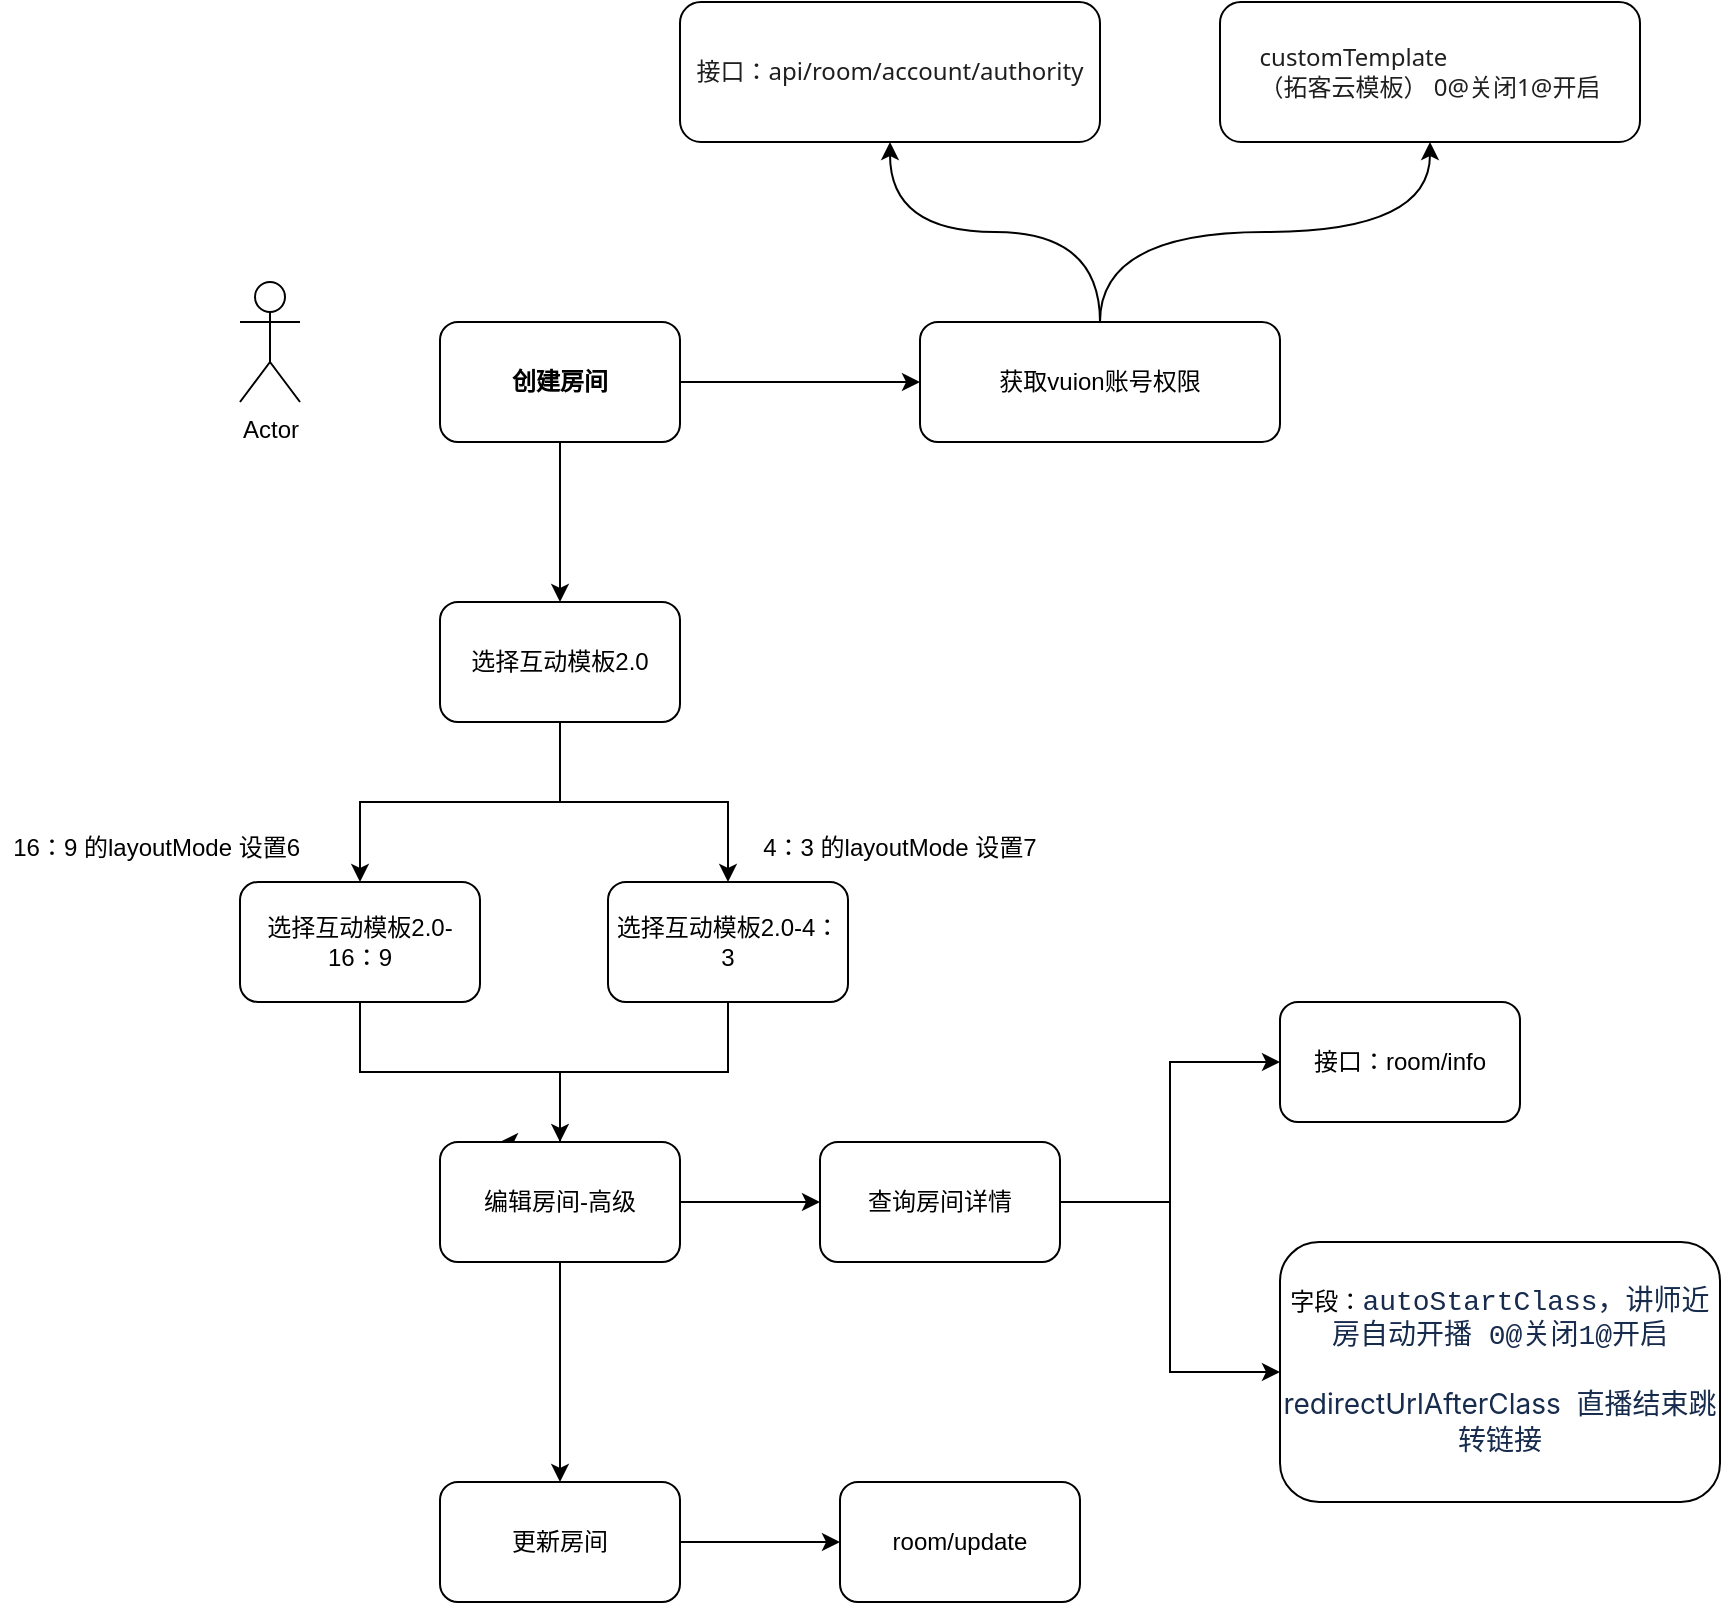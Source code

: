 <mxfile version="28.2.8">
  <diagram name="第 1 页" id="CePvX0jpmV7Ojrq6W947">
    <mxGraphModel dx="1822" dy="815" grid="1" gridSize="10" guides="1" tooltips="1" connect="1" arrows="1" fold="1" page="1" pageScale="1" pageWidth="827" pageHeight="1169" math="0" shadow="0">
      <root>
        <mxCell id="0" />
        <mxCell id="1" parent="0" />
        <mxCell id="Pa1YZveFJwInNNt8BOtf-7" value="" style="edgeStyle=orthogonalEdgeStyle;rounded=0;orthogonalLoop=1;jettySize=auto;html=1;" edge="1" parent="1" source="Pa1YZveFJwInNNt8BOtf-1" target="Pa1YZveFJwInNNt8BOtf-6">
          <mxGeometry relative="1" as="geometry" />
        </mxCell>
        <mxCell id="Pa1YZveFJwInNNt8BOtf-17" value="" style="edgeStyle=orthogonalEdgeStyle;rounded=0;orthogonalLoop=1;jettySize=auto;html=1;" edge="1" parent="1" source="Pa1YZveFJwInNNt8BOtf-1" target="Pa1YZveFJwInNNt8BOtf-16">
          <mxGeometry relative="1" as="geometry" />
        </mxCell>
        <mxCell id="Pa1YZveFJwInNNt8BOtf-1" value="&lt;b&gt;创建房间&lt;/b&gt;" style="rounded=1;whiteSpace=wrap;html=1;" vertex="1" parent="1">
          <mxGeometry x="270" y="170" width="120" height="60" as="geometry" />
        </mxCell>
        <mxCell id="Pa1YZveFJwInNNt8BOtf-2" value="Actor" style="shape=umlActor;verticalLabelPosition=bottom;verticalAlign=top;html=1;outlineConnect=0;" vertex="1" parent="1">
          <mxGeometry x="170" y="150" width="30" height="60" as="geometry" />
        </mxCell>
        <mxCell id="Pa1YZveFJwInNNt8BOtf-14" style="edgeStyle=orthogonalEdgeStyle;rounded=0;orthogonalLoop=1;jettySize=auto;html=1;curved=1;exitX=0.5;exitY=0;exitDx=0;exitDy=0;" edge="1" parent="1" source="Pa1YZveFJwInNNt8BOtf-6" target="Pa1YZveFJwInNNt8BOtf-13">
          <mxGeometry relative="1" as="geometry" />
        </mxCell>
        <mxCell id="Pa1YZveFJwInNNt8BOtf-15" style="edgeStyle=orthogonalEdgeStyle;rounded=0;orthogonalLoop=1;jettySize=auto;html=1;entryX=0.5;entryY=1;entryDx=0;entryDy=0;curved=1;" edge="1" parent="1" source="Pa1YZveFJwInNNt8BOtf-6" target="Pa1YZveFJwInNNt8BOtf-11">
          <mxGeometry relative="1" as="geometry" />
        </mxCell>
        <mxCell id="Pa1YZveFJwInNNt8BOtf-6" value="获取vuion账号权限" style="whiteSpace=wrap;html=1;rounded=1;" vertex="1" parent="1">
          <mxGeometry x="510" y="170" width="180" height="60" as="geometry" />
        </mxCell>
        <mxCell id="Pa1YZveFJwInNNt8BOtf-11" value="&lt;span style=&quot;color: rgb(31, 31, 31); font-family: system-ui, sans-serif; text-align: start; background-color: rgb(255, 255, 255);&quot;&gt;接口：api/room/account/authority&lt;/span&gt;" style="rounded=1;whiteSpace=wrap;html=1;" vertex="1" parent="1">
          <mxGeometry x="390" y="10" width="210" height="70" as="geometry" />
        </mxCell>
        <mxCell id="Pa1YZveFJwInNNt8BOtf-13" value="&lt;div style=&quot;text-align: start;&quot;&gt;&lt;font face=&quot;system-ui, sans-serif&quot; color=&quot;#1f1f1f&quot;&gt;&lt;span style=&quot;background-color: rgb(255, 255, 255);&quot;&gt;customTemplate&amp;nbsp;&lt;/span&gt;&lt;/font&gt;&lt;/div&gt;&lt;div style=&quot;text-align: start;&quot;&gt;&lt;font face=&quot;system-ui, sans-serif&quot; color=&quot;#1f1f1f&quot;&gt;&lt;span style=&quot;background-color: rgb(255, 255, 255);&quot;&gt;（拓客云模板） 0@关闭1@开启&lt;/span&gt;&lt;/font&gt;&lt;/div&gt;" style="rounded=1;whiteSpace=wrap;html=1;" vertex="1" parent="1">
          <mxGeometry x="660" y="10" width="210" height="70" as="geometry" />
        </mxCell>
        <mxCell id="Pa1YZveFJwInNNt8BOtf-19" value="" style="edgeStyle=orthogonalEdgeStyle;rounded=0;orthogonalLoop=1;jettySize=auto;html=1;" edge="1" parent="1" source="Pa1YZveFJwInNNt8BOtf-16" target="Pa1YZveFJwInNNt8BOtf-18">
          <mxGeometry relative="1" as="geometry" />
        </mxCell>
        <mxCell id="Pa1YZveFJwInNNt8BOtf-21" style="edgeStyle=orthogonalEdgeStyle;rounded=0;orthogonalLoop=1;jettySize=auto;html=1;entryX=0.5;entryY=0;entryDx=0;entryDy=0;" edge="1" parent="1" source="Pa1YZveFJwInNNt8BOtf-16" target="Pa1YZveFJwInNNt8BOtf-20">
          <mxGeometry relative="1" as="geometry" />
        </mxCell>
        <mxCell id="Pa1YZveFJwInNNt8BOtf-16" value="选择互动模板2.0" style="whiteSpace=wrap;html=1;rounded=1;" vertex="1" parent="1">
          <mxGeometry x="270" y="310" width="120" height="60" as="geometry" />
        </mxCell>
        <mxCell id="Pa1YZveFJwInNNt8BOtf-27" style="edgeStyle=orthogonalEdgeStyle;rounded=0;orthogonalLoop=1;jettySize=auto;html=1;entryX=0.25;entryY=0;entryDx=0;entryDy=0;" edge="1" parent="1" source="Pa1YZveFJwInNNt8BOtf-18" target="Pa1YZveFJwInNNt8BOtf-26">
          <mxGeometry relative="1" as="geometry">
            <Array as="points">
              <mxPoint x="230" y="545" />
              <mxPoint x="330" y="545" />
              <mxPoint x="330" y="580" />
            </Array>
          </mxGeometry>
        </mxCell>
        <mxCell id="Pa1YZveFJwInNNt8BOtf-18" value="选择互动模板2.0-16：9" style="whiteSpace=wrap;html=1;rounded=1;" vertex="1" parent="1">
          <mxGeometry x="170" y="450" width="120" height="60" as="geometry" />
        </mxCell>
        <mxCell id="Pa1YZveFJwInNNt8BOtf-28" style="edgeStyle=orthogonalEdgeStyle;rounded=0;orthogonalLoop=1;jettySize=auto;html=1;entryX=0.5;entryY=0;entryDx=0;entryDy=0;" edge="1" parent="1" source="Pa1YZveFJwInNNt8BOtf-20" target="Pa1YZveFJwInNNt8BOtf-26">
          <mxGeometry relative="1" as="geometry" />
        </mxCell>
        <mxCell id="Pa1YZveFJwInNNt8BOtf-20" value="选择互动模板2.0-4：3" style="whiteSpace=wrap;html=1;rounded=1;" vertex="1" parent="1">
          <mxGeometry x="354" y="450" width="120" height="60" as="geometry" />
        </mxCell>
        <mxCell id="Pa1YZveFJwInNNt8BOtf-22" value="16：9 的layoutMode 设置6&amp;nbsp;" style="text;html=1;whiteSpace=wrap;strokeColor=none;fillColor=none;align=center;verticalAlign=middle;rounded=0;" vertex="1" parent="1">
          <mxGeometry x="50" y="420" width="160" height="25" as="geometry" />
        </mxCell>
        <mxCell id="Pa1YZveFJwInNNt8BOtf-24" value="4：3 的layoutMode 设置7" style="text;html=1;whiteSpace=wrap;strokeColor=none;fillColor=none;align=center;verticalAlign=middle;rounded=0;" vertex="1" parent="1">
          <mxGeometry x="420" y="417.5" width="160" height="30" as="geometry" />
        </mxCell>
        <mxCell id="Pa1YZveFJwInNNt8BOtf-30" value="" style="edgeStyle=orthogonalEdgeStyle;rounded=0;orthogonalLoop=1;jettySize=auto;html=1;" edge="1" parent="1" source="Pa1YZveFJwInNNt8BOtf-26" target="Pa1YZveFJwInNNt8BOtf-29">
          <mxGeometry relative="1" as="geometry" />
        </mxCell>
        <mxCell id="Pa1YZveFJwInNNt8BOtf-36" value="" style="edgeStyle=orthogonalEdgeStyle;rounded=0;orthogonalLoop=1;jettySize=auto;html=1;" edge="1" parent="1" source="Pa1YZveFJwInNNt8BOtf-26" target="Pa1YZveFJwInNNt8BOtf-35">
          <mxGeometry relative="1" as="geometry" />
        </mxCell>
        <mxCell id="Pa1YZveFJwInNNt8BOtf-26" value="编辑房间-高级" style="whiteSpace=wrap;html=1;rounded=1;" vertex="1" parent="1">
          <mxGeometry x="270" y="580" width="120" height="60" as="geometry" />
        </mxCell>
        <mxCell id="Pa1YZveFJwInNNt8BOtf-31" style="edgeStyle=orthogonalEdgeStyle;rounded=0;orthogonalLoop=1;jettySize=auto;html=1;entryX=0;entryY=0.5;entryDx=0;entryDy=0;" edge="1" parent="1" source="Pa1YZveFJwInNNt8BOtf-29" target="Pa1YZveFJwInNNt8BOtf-32">
          <mxGeometry relative="1" as="geometry">
            <mxPoint x="720" y="460" as="targetPoint" />
          </mxGeometry>
        </mxCell>
        <mxCell id="Pa1YZveFJwInNNt8BOtf-34" style="edgeStyle=orthogonalEdgeStyle;rounded=0;orthogonalLoop=1;jettySize=auto;html=1;entryX=0;entryY=0.5;entryDx=0;entryDy=0;" edge="1" parent="1" source="Pa1YZveFJwInNNt8BOtf-29" target="Pa1YZveFJwInNNt8BOtf-33">
          <mxGeometry relative="1" as="geometry" />
        </mxCell>
        <mxCell id="Pa1YZveFJwInNNt8BOtf-29" value="查询房间详情" style="whiteSpace=wrap;html=1;rounded=1;" vertex="1" parent="1">
          <mxGeometry x="460" y="580" width="120" height="60" as="geometry" />
        </mxCell>
        <mxCell id="Pa1YZveFJwInNNt8BOtf-32" value="接口：room/info" style="rounded=1;whiteSpace=wrap;html=1;" vertex="1" parent="1">
          <mxGeometry x="690" y="510" width="120" height="60" as="geometry" />
        </mxCell>
        <mxCell id="Pa1YZveFJwInNNt8BOtf-33" value="字段：&lt;span style=&quot;font-family: SFMono-Medium, &amp;quot;SF Mono&amp;quot;, &amp;quot;Segoe UI Mono&amp;quot;, &amp;quot;Roboto Mono&amp;quot;, &amp;quot;Ubuntu Mono&amp;quot;, Menlo, Courier, monospace; background-color: rgb(255, 255, 255); color: rgb(23, 43, 77); font-size: 14px; text-align: start;&quot;&gt;autoStartClass，讲师近房自动开播 0@关闭1@开启&lt;/span&gt;&lt;div&gt;&lt;span style=&quot;font-family: SFMono-Medium, &amp;quot;SF Mono&amp;quot;, &amp;quot;Segoe UI Mono&amp;quot;, &amp;quot;Roboto Mono&amp;quot;, &amp;quot;Ubuntu Mono&amp;quot;, Menlo, Courier, monospace; background-color: rgb(255, 255, 255); color: rgb(23, 43, 77); font-size: 14px; text-align: start;&quot;&gt;&lt;span style=&quot;font-family: -apple-system, BlinkMacSystemFont, &amp;quot;Segoe UI&amp;quot;, Roboto, Oxygen, Ubuntu, &amp;quot;Fira Sans&amp;quot;, &amp;quot;Droid Sans&amp;quot;, &amp;quot;Helvetica Neue&amp;quot;, sans-serif;&quot;&gt;&lt;br&gt;&lt;/span&gt;&lt;/span&gt;&lt;/div&gt;&lt;div&gt;&lt;span style=&quot;font-family: SFMono-Medium, &amp;quot;SF Mono&amp;quot;, &amp;quot;Segoe UI Mono&amp;quot;, &amp;quot;Roboto Mono&amp;quot;, &amp;quot;Ubuntu Mono&amp;quot;, Menlo, Courier, monospace; background-color: rgb(255, 255, 255); color: rgb(23, 43, 77); font-size: 14px; text-align: start;&quot;&gt;&lt;span style=&quot;font-family: -apple-system, BlinkMacSystemFont, &amp;quot;Segoe UI&amp;quot;, Roboto, Oxygen, Ubuntu, &amp;quot;Fira Sans&amp;quot;, &amp;quot;Droid Sans&amp;quot;, &amp;quot;Helvetica Neue&amp;quot;, sans-serif;&quot;&gt;redirectUrlAfterClass&amp;nbsp; 直播结束跳转链接&lt;/span&gt;&lt;/span&gt;&lt;/div&gt;" style="rounded=1;whiteSpace=wrap;html=1;" vertex="1" parent="1">
          <mxGeometry x="690" y="630" width="220" height="130" as="geometry" />
        </mxCell>
        <mxCell id="Pa1YZveFJwInNNt8BOtf-38" value="" style="edgeStyle=orthogonalEdgeStyle;rounded=0;orthogonalLoop=1;jettySize=auto;html=1;" edge="1" parent="1" source="Pa1YZveFJwInNNt8BOtf-35" target="Pa1YZveFJwInNNt8BOtf-37">
          <mxGeometry relative="1" as="geometry" />
        </mxCell>
        <mxCell id="Pa1YZveFJwInNNt8BOtf-35" value="更新房间" style="whiteSpace=wrap;html=1;rounded=1;" vertex="1" parent="1">
          <mxGeometry x="270" y="750" width="120" height="60" as="geometry" />
        </mxCell>
        <mxCell id="Pa1YZveFJwInNNt8BOtf-37" value="room/update" style="whiteSpace=wrap;html=1;rounded=1;" vertex="1" parent="1">
          <mxGeometry x="470" y="750" width="120" height="60" as="geometry" />
        </mxCell>
      </root>
    </mxGraphModel>
  </diagram>
</mxfile>
